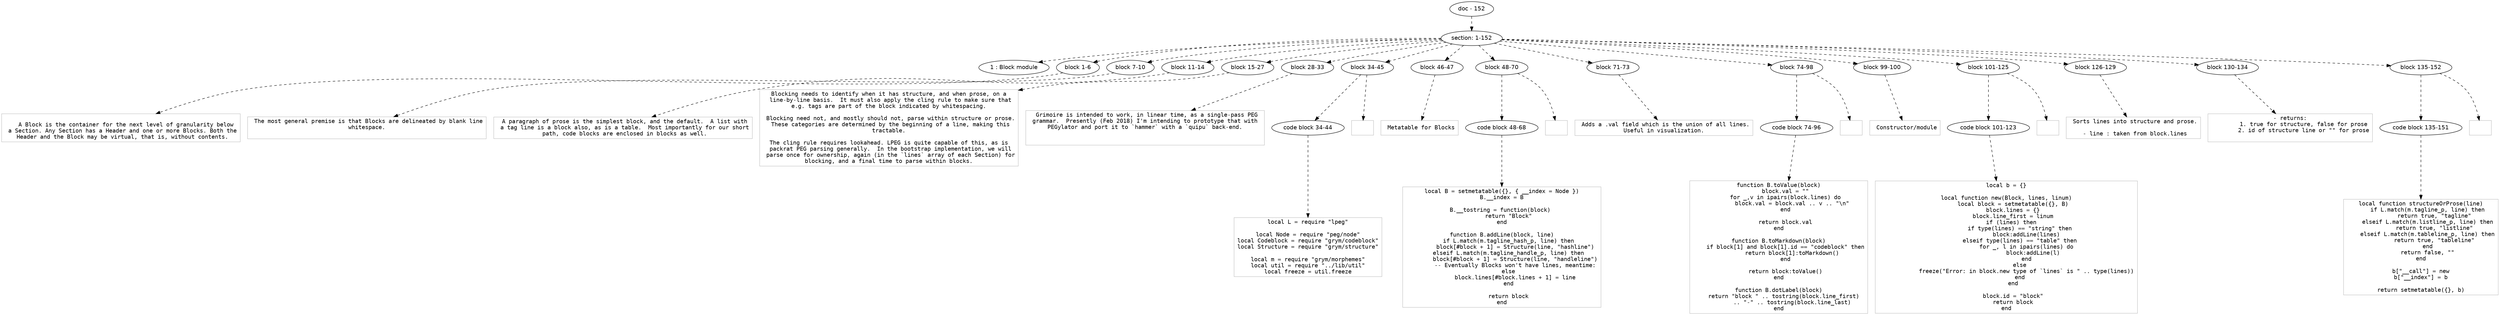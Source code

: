 digraph hierarchy {

node [fontname=Helvetica]
edge [style=dashed]

doc_0 [label="doc - 152"]


doc_0 -> { section_1}
{rank=same; section_1}

section_1 [label="section: 1-152"]


section_1 -> { header_2 block_3 block_4 block_5 block_6 block_7 block_8 block_9 block_10 block_11 block_12 block_13 block_14 block_15 block_16 block_17}
{rank=same; header_2 block_3 block_4 block_5 block_6 block_7 block_8 block_9 block_10 block_11 block_12 block_13 block_14 block_15 block_16 block_17}

header_2 [label="1 : Block module"]

block_3 [label="block 1-6"]

block_4 [label="block 7-10"]

block_5 [label="block 11-14"]

block_6 [label="block 15-27"]

block_7 [label="block 28-33"]

block_8 [label="block 34-45"]

block_9 [label="block 46-47"]

block_10 [label="block 48-70"]

block_11 [label="block 71-73"]

block_12 [label="block 74-98"]

block_13 [label="block 99-100"]

block_14 [label="block 101-125"]

block_15 [label="block 126-129"]

block_16 [label="block 130-134"]

block_17 [label="block 135-152"]



block_3 -> leaf_18
leaf_18  [color=Gray,shape=rectangle,fontname=Inconsolata,label="
   A Block is the container for the next level of granularity below
 a Section. Any Section has a Header and one or more Blocks. Both the
 Header and the Block may be virtual, that is, without contents.
"]

block_4 -> leaf_19
leaf_19  [color=Gray,shape=rectangle,fontname=Inconsolata,label=" The most general premise is that Blocks are delineated by blank line
 whitespace. 

"]

block_5 -> leaf_20
leaf_20  [color=Gray,shape=rectangle,fontname=Inconsolata,label=" A paragraph of prose is the simplest block, and the default.  A list with
 a tag line is a block also, as is a table.  Most importantly for our short
 path, code blocks are enclosed in blocks as well.
"]

block_6 -> leaf_21
leaf_21  [color=Gray,shape=rectangle,fontname=Inconsolata,label=" Blocking needs to identify when it has structure, and when prose, on a 
 line-by-line basis.  It must also apply the cling rule to make sure that
 e.g. tags are part of the block indicated by whitespacing. 
 
 Blocking need not, and mostly should not, parse within structure or prose.
 These categories are determined by the beginning of a line, making this
 tractable. 
 
 The cling rule requires lookahead. LPEG is quite capable of this, as is 
 packrat PEG parsing generally.  In the bootstrap implementation, we will
 parse once for ownership, again (in the `lines` array of each Section) for
 blocking, and a final time to parse within blocks. 
"]

block_7 -> leaf_22
leaf_22  [color=Gray,shape=rectangle,fontname=Inconsolata,label=" Grimoire is intended to work, in linear time, as a single-pass PEG
 grammar.  Presently (Feb 2018) I'm intending to prototype that with 
 PEGylator and port it to `hammer` with a `quipu` back-end. 


"]
block_8 -> { codeblock_23}
{rank=same; codeblock_23}

codeblock_23 [label="code block 34-44"]



codeblock_23 -> leaf_24
leaf_24  [color=Gray,shape=rectangle,fontname=Inconsolata,label="local L = require \"lpeg\"

local Node = require \"peg/node\"
local Codeblock = require \"grym/codeblock\"
local Structure = require \"grym/structure\"

local m = require \"grym/morphemes\"
local util = require \"../lib/util\"
local freeze = util.freeze"]

block_8 -> leaf_25
leaf_25  [color=Gray,shape=rectangle,fontname=Inconsolata,label=""]

block_9 -> leaf_26
leaf_26  [color=Gray,shape=rectangle,fontname=Inconsolata,label=" Metatable for Blocks
"]
block_10 -> { codeblock_27}
{rank=same; codeblock_27}

codeblock_27 [label="code block 48-68"]



codeblock_27 -> leaf_28
leaf_28  [color=Gray,shape=rectangle,fontname=Inconsolata,label="local B = setmetatable({}, { __index = Node })
B.__index = B

B.__tostring = function(block) 
    return \"Block\"
end

function B.addLine(block, line)
    if L.match(m.tagline_hash_p, line) then
        block[#block + 1] = Structure(line, \"hashline\")
    elseif L.match(m.tagline_handle_p, line) then
        block[#block + 1] = Structure(line, \"handleline\")
        -- Eventually Blocks won't have lines, meantime:
    else
        block.lines[#block.lines + 1] = line
    end

    return block
end"]

block_10 -> leaf_29
leaf_29  [color=Gray,shape=rectangle,fontname=Inconsolata,label="
"]

block_11 -> leaf_30
leaf_30  [color=Gray,shape=rectangle,fontname=Inconsolata,label=" Adds a .val field which is the union of all lines.
 Useful in visualization. 
"]
block_12 -> { codeblock_31}
{rank=same; codeblock_31}

codeblock_31 [label="code block 74-96"]



codeblock_31 -> leaf_32
leaf_32  [color=Gray,shape=rectangle,fontname=Inconsolata,label="function B.toValue(block)
    block.val = \"\"
    for _,v in ipairs(block.lines) do
        block.val = block.val .. v .. \"\\n\"
    end

    return block.val
end

function B.toMarkdown(block)
    if block[1] and block[1].id == \"codeblock\" then
        return block[1]:toMarkdown()
    end
    
    return block:toValue()
end

function B.dotLabel(block)
    return \"block \" .. tostring(block.line_first) 
        .. \"-\" .. tostring(block.line_last)
end"]

block_12 -> leaf_33
leaf_33  [color=Gray,shape=rectangle,fontname=Inconsolata,label="
"]

block_13 -> leaf_34
leaf_34  [color=Gray,shape=rectangle,fontname=Inconsolata,label=" Constructor/module
"]
block_14 -> { codeblock_35}
{rank=same; codeblock_35}

codeblock_35 [label="code block 101-123"]



codeblock_35 -> leaf_36
leaf_36  [color=Gray,shape=rectangle,fontname=Inconsolata,label="local b = {}

local function new(Block, lines, linum)
    local block = setmetatable({}, B)
    block.lines = {}
    block.line_first = linum
    if (lines) then 
        if type(lines) == \"string\" then
            block:addLine(lines)
        elseif type(lines) == \"table\" then
            for _, l in ipairs(lines) do
                block:addLine(l)
            end
        else
            freeze(\"Error: in block.new type of `lines` is \" .. type(lines))
        end
    end

    block.id = \"block\"
    return block
end"]

block_14 -> leaf_37
leaf_37  [color=Gray,shape=rectangle,fontname=Inconsolata,label="
"]

block_15 -> leaf_38
leaf_38  [color=Gray,shape=rectangle,fontname=Inconsolata,label=" Sorts lines into structure and prose.
 
 - line : taken from block.lines
"]

block_16 -> leaf_39
leaf_39  [color=Gray,shape=rectangle,fontname=Inconsolata,label=" - returns: 
        1. true for structure, false for prose
        2. id of structure line or \"\" for prose

"]
block_17 -> { codeblock_40}
{rank=same; codeblock_40}

codeblock_40 [label="code block 135-151"]



codeblock_40 -> leaf_41
leaf_41  [color=Gray,shape=rectangle,fontname=Inconsolata,label="local function structureOrProse(line)
    if L.match(m.tagline_p, line) then
        return true, \"tagline\"
    elseif L.match(m.listline_p, line) then
        return true, \"listline\"
    elseif L.match(m.tableline_p, line) then
        return true, \"tableline\"
    end
    return false, \"\"
end

b[\"__call\"] = new
b[\"__index\"] = b

return setmetatable({}, b)"]

block_17 -> leaf_42
leaf_42  [color=Gray,shape=rectangle,fontname=Inconsolata,label=""]

}
